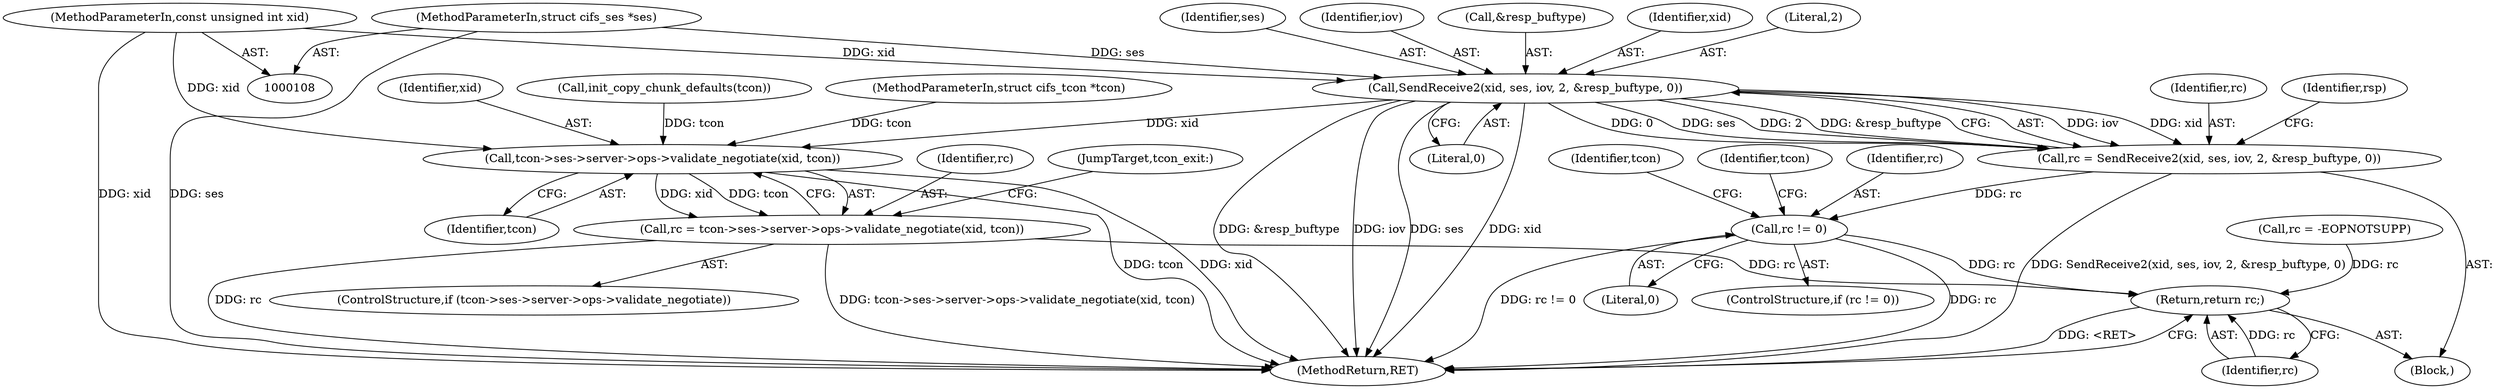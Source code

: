 digraph "0_linux_18f39e7be0121317550d03e267e3ebd4dbfbb3ce@API" {
"1000287" [label="(Call,SendReceive2(xid, ses, iov, 2, &resp_buftype, 0))"];
"1000109" [label="(MethodParameterIn,const unsigned int xid)"];
"1000110" [label="(MethodParameterIn,struct cifs_ses *ses)"];
"1000285" [label="(Call,rc = SendReceive2(xid, ses, iov, 2, &resp_buftype, 0))"];
"1000305" [label="(Call,rc != 0)"];
"1000481" [label="(Return,return rc;)"];
"1000472" [label="(Call,tcon->ses->server->ops->validate_negotiate(xid, tcon))"];
"1000470" [label="(Call,rc = tcon->ses->server->ops->validate_negotiate(xid, tcon))"];
"1000458" [label="(Call,init_copy_chunk_defaults(tcon))"];
"1000310" [label="(Identifier,tcon)"];
"1000323" [label="(Identifier,tcon)"];
"1000109" [label="(MethodParameterIn,const unsigned int xid)"];
"1000287" [label="(Call,SendReceive2(xid, ses, iov, 2, &resp_buftype, 0))"];
"1000112" [label="(MethodParameterIn,struct cifs_tcon *tcon)"];
"1000482" [label="(Identifier,rc)"];
"1000505" [label="(MethodReturn,RET)"];
"1000385" [label="(Call,rc = -EOPNOTSUPP)"];
"1000460" [label="(ControlStructure,if (tcon->ses->server->ops->validate_negotiate))"];
"1000305" [label="(Call,rc != 0)"];
"1000114" [label="(Block,)"];
"1000110" [label="(MethodParameterIn,struct cifs_ses *ses)"];
"1000473" [label="(Identifier,xid)"];
"1000471" [label="(Identifier,rc)"];
"1000292" [label="(Call,&resp_buftype)"];
"1000294" [label="(Literal,0)"];
"1000481" [label="(Return,return rc;)"];
"1000307" [label="(Literal,0)"];
"1000306" [label="(Identifier,rc)"];
"1000304" [label="(ControlStructure,if (rc != 0))"];
"1000470" [label="(Call,rc = tcon->ses->server->ops->validate_negotiate(xid, tcon))"];
"1000472" [label="(Call,tcon->ses->server->ops->validate_negotiate(xid, tcon))"];
"1000475" [label="(JumpTarget,tcon_exit:)"];
"1000288" [label="(Identifier,xid)"];
"1000285" [label="(Call,rc = SendReceive2(xid, ses, iov, 2, &resp_buftype, 0))"];
"1000291" [label="(Literal,2)"];
"1000286" [label="(Identifier,rc)"];
"1000474" [label="(Identifier,tcon)"];
"1000296" [label="(Identifier,rsp)"];
"1000289" [label="(Identifier,ses)"];
"1000290" [label="(Identifier,iov)"];
"1000287" -> "1000285"  [label="AST: "];
"1000287" -> "1000294"  [label="CFG: "];
"1000288" -> "1000287"  [label="AST: "];
"1000289" -> "1000287"  [label="AST: "];
"1000290" -> "1000287"  [label="AST: "];
"1000291" -> "1000287"  [label="AST: "];
"1000292" -> "1000287"  [label="AST: "];
"1000294" -> "1000287"  [label="AST: "];
"1000285" -> "1000287"  [label="CFG: "];
"1000287" -> "1000505"  [label="DDG: &resp_buftype"];
"1000287" -> "1000505"  [label="DDG: iov"];
"1000287" -> "1000505"  [label="DDG: ses"];
"1000287" -> "1000505"  [label="DDG: xid"];
"1000287" -> "1000285"  [label="DDG: iov"];
"1000287" -> "1000285"  [label="DDG: xid"];
"1000287" -> "1000285"  [label="DDG: 0"];
"1000287" -> "1000285"  [label="DDG: ses"];
"1000287" -> "1000285"  [label="DDG: 2"];
"1000287" -> "1000285"  [label="DDG: &resp_buftype"];
"1000109" -> "1000287"  [label="DDG: xid"];
"1000110" -> "1000287"  [label="DDG: ses"];
"1000287" -> "1000472"  [label="DDG: xid"];
"1000109" -> "1000108"  [label="AST: "];
"1000109" -> "1000505"  [label="DDG: xid"];
"1000109" -> "1000472"  [label="DDG: xid"];
"1000110" -> "1000108"  [label="AST: "];
"1000110" -> "1000505"  [label="DDG: ses"];
"1000285" -> "1000114"  [label="AST: "];
"1000286" -> "1000285"  [label="AST: "];
"1000296" -> "1000285"  [label="CFG: "];
"1000285" -> "1000505"  [label="DDG: SendReceive2(xid, ses, iov, 2, &resp_buftype, 0)"];
"1000285" -> "1000305"  [label="DDG: rc"];
"1000305" -> "1000304"  [label="AST: "];
"1000305" -> "1000307"  [label="CFG: "];
"1000306" -> "1000305"  [label="AST: "];
"1000307" -> "1000305"  [label="AST: "];
"1000310" -> "1000305"  [label="CFG: "];
"1000323" -> "1000305"  [label="CFG: "];
"1000305" -> "1000505"  [label="DDG: rc != 0"];
"1000305" -> "1000505"  [label="DDG: rc"];
"1000305" -> "1000481"  [label="DDG: rc"];
"1000481" -> "1000114"  [label="AST: "];
"1000481" -> "1000482"  [label="CFG: "];
"1000482" -> "1000481"  [label="AST: "];
"1000505" -> "1000481"  [label="CFG: "];
"1000481" -> "1000505"  [label="DDG: <RET>"];
"1000482" -> "1000481"  [label="DDG: rc"];
"1000385" -> "1000481"  [label="DDG: rc"];
"1000470" -> "1000481"  [label="DDG: rc"];
"1000472" -> "1000470"  [label="AST: "];
"1000472" -> "1000474"  [label="CFG: "];
"1000473" -> "1000472"  [label="AST: "];
"1000474" -> "1000472"  [label="AST: "];
"1000470" -> "1000472"  [label="CFG: "];
"1000472" -> "1000505"  [label="DDG: tcon"];
"1000472" -> "1000505"  [label="DDG: xid"];
"1000472" -> "1000470"  [label="DDG: xid"];
"1000472" -> "1000470"  [label="DDG: tcon"];
"1000458" -> "1000472"  [label="DDG: tcon"];
"1000112" -> "1000472"  [label="DDG: tcon"];
"1000470" -> "1000460"  [label="AST: "];
"1000471" -> "1000470"  [label="AST: "];
"1000475" -> "1000470"  [label="CFG: "];
"1000470" -> "1000505"  [label="DDG: tcon->ses->server->ops->validate_negotiate(xid, tcon)"];
"1000470" -> "1000505"  [label="DDG: rc"];
}
